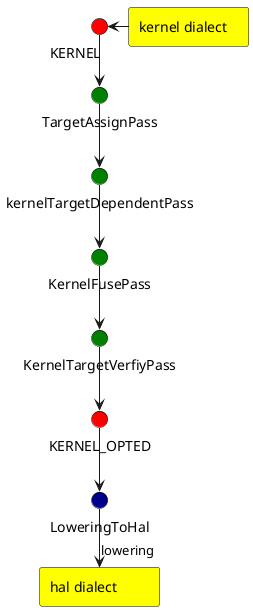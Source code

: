 @startuml
!define RECTANGLE class

skinparam stereotypeDisplay none

hide stereotype
skinparam minClassWidth 100
skinparam nodesep 20
skinparam ranksep 5
'skinparam packageStyle rectangle
'skinparam linetype ortho
'skinparam arrowThickness 1


skinparam rectangle {
    BackgroundColor White
    BorderColor Black
}

skinparam rectangle<<dialect>> {
    BackgroundColor Yellow
    BorderColor Black
    FontColor Black
}

skinparam interface<<compilephase>> {
    BackgroundColor Red
    BorderColor Black
    FontColor Black
}

skinparam interface<<pass>> {
    BackgroundColor Green
    BorderColor Black
    FontColor Black
}

skinparam interface<<conversion>> {
    BackgroundColor DarkBlue
    BorderColor Black
    FontColor Black
}

rectangle "kernel dialect" as kernel <<dialect>>
rectangle "hal dialect" as hal <<dialect>>


() "KERNEL" as KERNEL <<compilephase>>
() "KERNEL_OPTED" as KERNEL_OPTED <<compilephase>>


() "TargetAssignPass" as TargetAssignPass <<pass>>
() "kernelTargetDependentPass" as kernelTargetDependentPass <<pass>>
() "KernelFusePass" as KernelFusePass <<pass>>
() "KernelTargetVerfiyPass" as KernelTargetVerfiyPass <<pass>>
() "LoweringToHal" as LoweringToHal <<conversion>>

' 连接关系


kernel -left-> KERNEL
KERNEL -->TargetAssignPass
TargetAssignPass --> kernelTargetDependentPass
kernelTargetDependentPass --> KernelFusePass
KernelFusePass --> KernelTargetVerfiyPass
KernelTargetVerfiyPass --> KERNEL_OPTED
KERNEL_OPTED --> LoweringToHal
LoweringToHal --> hal :lowering
@enduml
